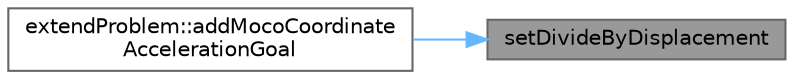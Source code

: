digraph "setDivideByDisplacement"
{
 // LATEX_PDF_SIZE
  bgcolor="transparent";
  edge [fontname=Helvetica,fontsize=10,labelfontname=Helvetica,labelfontsize=10];
  node [fontname=Helvetica,fontsize=10,shape=box,height=0.2,width=0.4];
  rankdir="RL";
  Node1 [id="Node000001",label="setDivideByDisplacement",height=0.2,width=0.4,color="gray40", fillcolor="grey60", style="filled", fontcolor="black",tooltip=" "];
  Node1 -> Node2 [id="edge1_Node000001_Node000002",dir="back",color="steelblue1",style="solid",tooltip=" "];
  Node2 [id="Node000002",label="extendProblem::addMocoCoordinate\lAccelerationGoal",height=0.2,width=0.4,color="grey40", fillcolor="white", style="filled",URL="$classextend_problem.html#ad04d3a43f37717d41f8aa5453933ee1e",tooltip=" "];
}
